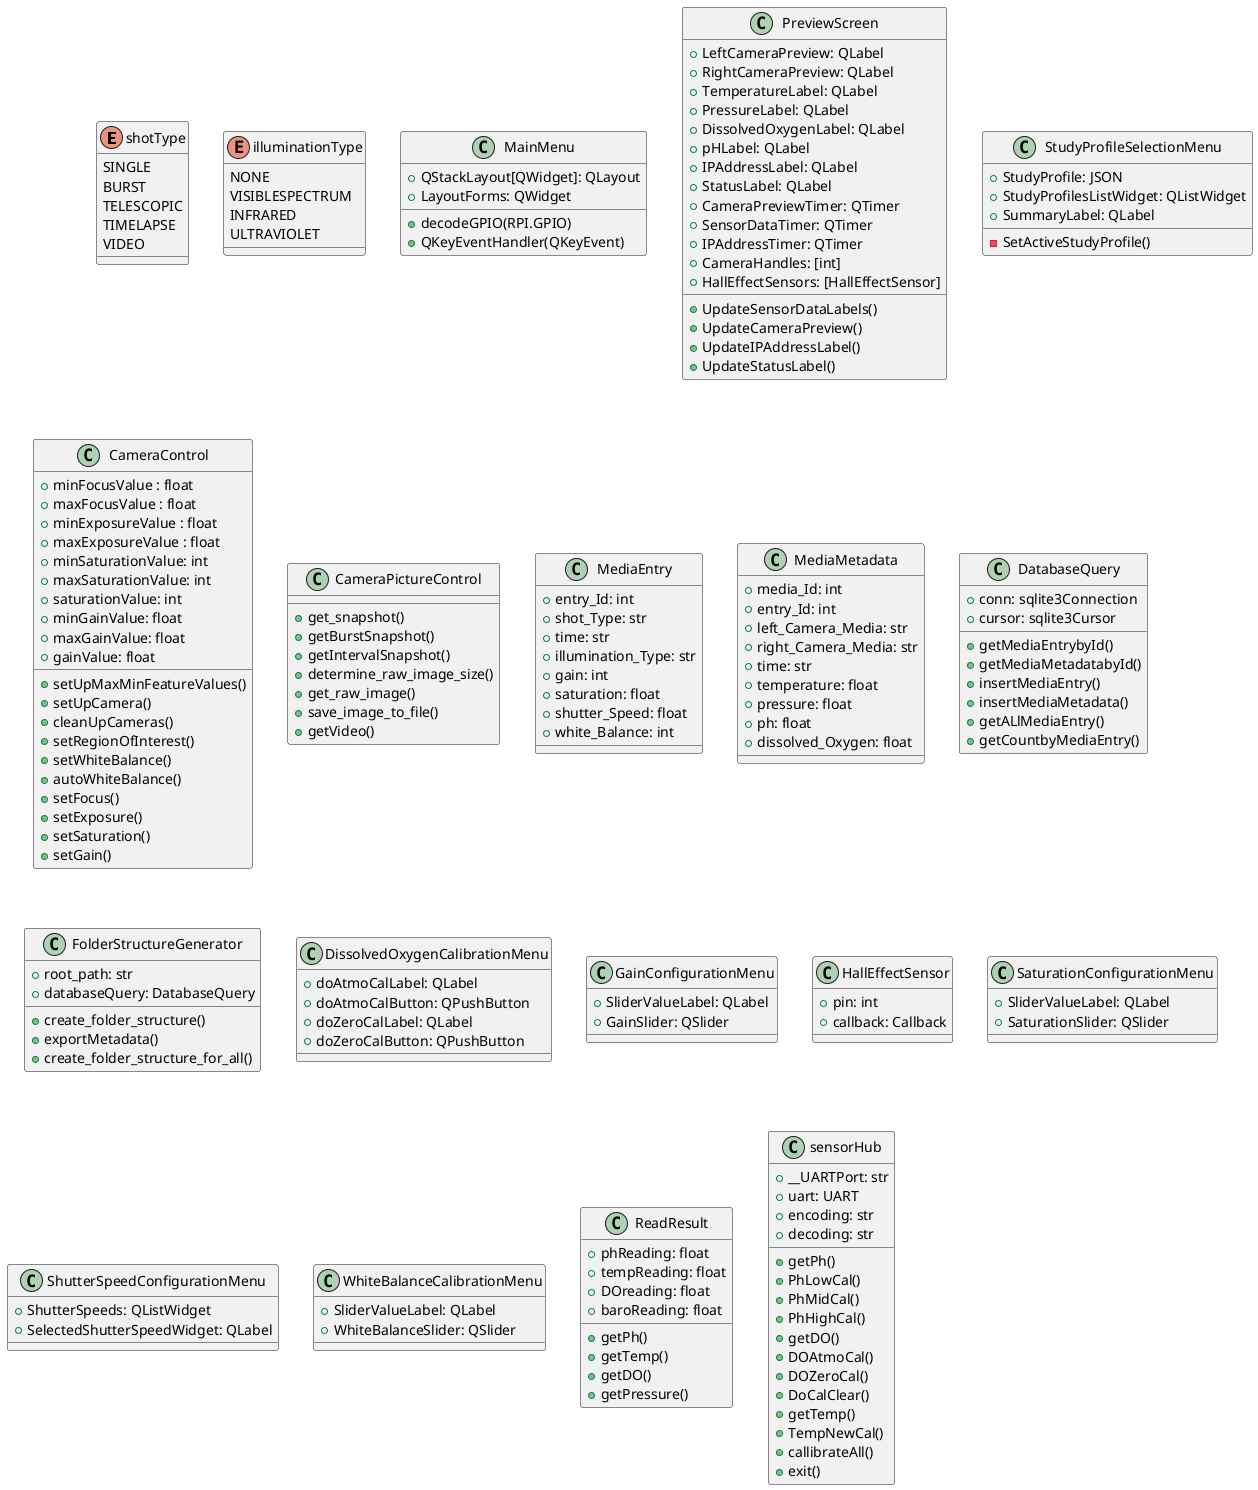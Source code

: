 @startuml
enum shotType {
     SINGLE
     BURST
     TELESCOPIC
     TIMELAPSE
     VIDEO
}
enum illuminationType {
     NONE
     VISIBLESPECTRUM
     INFRARED
     ULTRAVIOLET
}
class MainMenu {
	+ QStackLayout[QWidget]: QLayout
	+ LayoutForms: QWidget
	+ decodeGPIO(RPI.GPIO)
	+ QKeyEventHandler(QKeyEvent)
}
class PreviewScreen {
	+ LeftCameraPreview: QLabel
	+ RightCameraPreview: QLabel
	+ TemperatureLabel: QLabel
	+ PressureLabel: QLabel
	+ DissolvedOxygenLabel: QLabel
	+ pHLabel: QLabel
	+ IPAddressLabel: QLabel
	+ StatusLabel: QLabel
	+ CameraPreviewTimer: QTimer
	+ SensorDataTimer: QTimer
	+ IPAddressTimer: QTimer
	+ CameraHandles: [int]
	+ HallEffectSensors: [HallEffectSensor]
	+ UpdateSensorDataLabels()
	+ UpdateCameraPreview()
	+ UpdateIPAddressLabel()
	+ UpdateStatusLabel()
}
class StudyProfileSelectionMenu {
	+ StudyProfile: JSON
	+ StudyProfilesListWidget: QListWidget
	+ SummaryLabel: QLabel
	- SetActiveStudyProfile()
}
class CameraControl {
	+ minFocusValue : float
	+ maxFocusValue : float
	+ minExposureValue : float
	+ maxExposureValue : float
	+ minSaturationValue: int
	+ maxSaturationValue: int
	+ saturationValue: int
	+ minGainValue: float
	+ maxGainValue: float
	+ gainValue: float
	+ setUpMaxMinFeatureValues()
	+ setUpCamera()
	+ cleanUpCameras()
	+ setRegionOfInterest()
	+ setWhiteBalance()
	+ autoWhiteBalance()
	+ setFocus()
	+ setExposure()
	+ setSaturation()
	+ setGain()
}
class CameraPictureControl {
	+ get_snapshot()
	+ getBurstSnapshot()
	+ getIntervalSnapshot()
	+ determine_raw_image_size()
	+ get_raw_image()
	+ save_image_to_file()
	+ getVideo()
}
class MediaEntry {
        + entry_Id: int
        + shot_Type: str
        + time: str
        + illumination_Type: str
        + gain: int
        + saturation: float
        + shutter_Speed: float
        + white_Balance: int
}
class MediaMetadata {
        + media_Id: int
        + entry_Id: int
        + left_Camera_Media: str
        + right_Camera_Media: str
        + time: str
        + temperature: float
        + pressure: float
        + ph: float
        + dissolved_Oxygen: float
}
class DatabaseQuery {
	+ conn: sqlite3Connection
	+ cursor: sqlite3Cursor
	+ getMediaEntrybyId()
	+ getMediaMetadatabyId()
	+ insertMediaEntry()
	+ insertMediaMetadata()
	+ getALlMediaEntry()
	+ getCountbyMediaEntry()
}
class FolderStructureGenerator {
	+ root_path: str
	+ databaseQuery: DatabaseQuery
	+ create_folder_structure()
	+ exportMetadata()
	+ create_folder_structure_for_all()
}
class DissolvedOxygenCalibrationMenu {
	+ doAtmoCalLabel: QLabel
	+ doAtmoCalButton: QPushButton
	+ doZeroCalLabel: QLabel
	+ doZeroCalButton: QPushButton
}
class GainConfigurationMenu {
	+ SliderValueLabel: QLabel
	+ GainSlider: QSlider
}
class HallEffectSensor {
	+ pin: int
	+ callback: Callback
}
class SaturationConfigurationMenu {
	+ SliderValueLabel: QLabel
	+ SaturationSlider: QSlider
}
class ShutterSpeedConfigurationMenu {
	+ ShutterSpeeds: QListWidget
	+ SelectedShutterSpeedWidget: QLabel
}
class WhiteBalanceCalibrationMenu {
	+ SliderValueLabel: QLabel
	+ WhiteBalanceSlider: QSlider
}
class ReadResult {
	+ phReading: float
	+ tempReading: float
	+ DOreading: float
	+ baroReading: float
	+ getPh()
	+ getTemp()
	+ getDO()
	+ getPressure()
}
class sensorHub {
	+ __UARTPort: str
	+ uart: UART
	+ encoding: str
	+ decoding: str
	+ getPh()
	+ PhLowCal()
	+ PhMidCal()
	+ PhHighCal()
	+ getDO()
	+ DOAtmoCal()
	+ DOZeroCal()	
	+ DoCalClear()
	+ getTemp()
	+ TempNewCal()
	+ callibrateAll()
	+ exit()
}
@enduml
